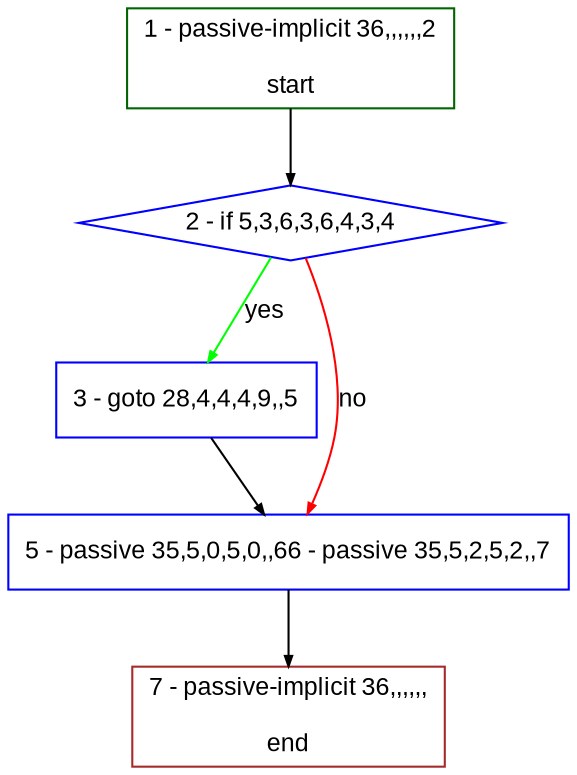 digraph "" {
  graph [style="rounded,filled", label="", fontsize="12", packmode="clust", bgcolor="white", pack="true", compound="true", fontname="Arial", fillcolor="#FFFFCC"];
  node [style="filled", label="", fixedsize="false", fontsize="12", shape="rectangle", color="grey", compound="true", fontname="Arial", node_initialized="no", fillcolor="white"];
  edge [lhead="", arrowtail="none", label="", arrowhead="normal", fontsize="12", ltail="", dir="forward", color="black", arrowsize="0.5", compound="true", fontcolor="black", fontname="Arial"];
  __N1 [style="filled", label="2 - if 5,3,6,3,6,4,3,4", shape="diamond", color="#0000ff", fillcolor="#ffffff"];
  __N2 [style="filled", label="1 - passive-implicit 36,,,,,,2\n\nstart", shape="box", color="#006400", fillcolor="#ffffff"];
  __N3 [style="filled", label="3 - goto 28,4,4,4,9,,5", shape="box", color="#0000ff", fillcolor="#ffffff"];
  __N4 [style="filled", label="5 - passive 35,5,0,5,0,,66 - passive 35,5,2,5,2,,7", shape="box", color="#0000ff", fillcolor="#ffffff"];
  __N5 [style="filled", label="7 - passive-implicit 36,,,,,,\n\nend", shape="box", color="#a52a2a", fillcolor="#ffffff"];
  __N2 -> __N1 [arrowtail="none", arrowhead="normal", label="", dir="forward", color="#000000"];
  __N1 -> __N3 [arrowtail="none", arrowhead="normal", label="yes", dir="forward", color="#00ff00"];
  __N1 -> __N4 [arrowtail="none", arrowhead="normal", label="no", dir="forward", color="#ff0000"];
  __N3 -> __N4 [arrowtail="none", arrowhead="normal", label="", dir="forward", color="#000000"];
  __N4 -> __N5 [arrowtail="none", arrowhead="normal", label="", dir="forward", color="#000000"];
}
